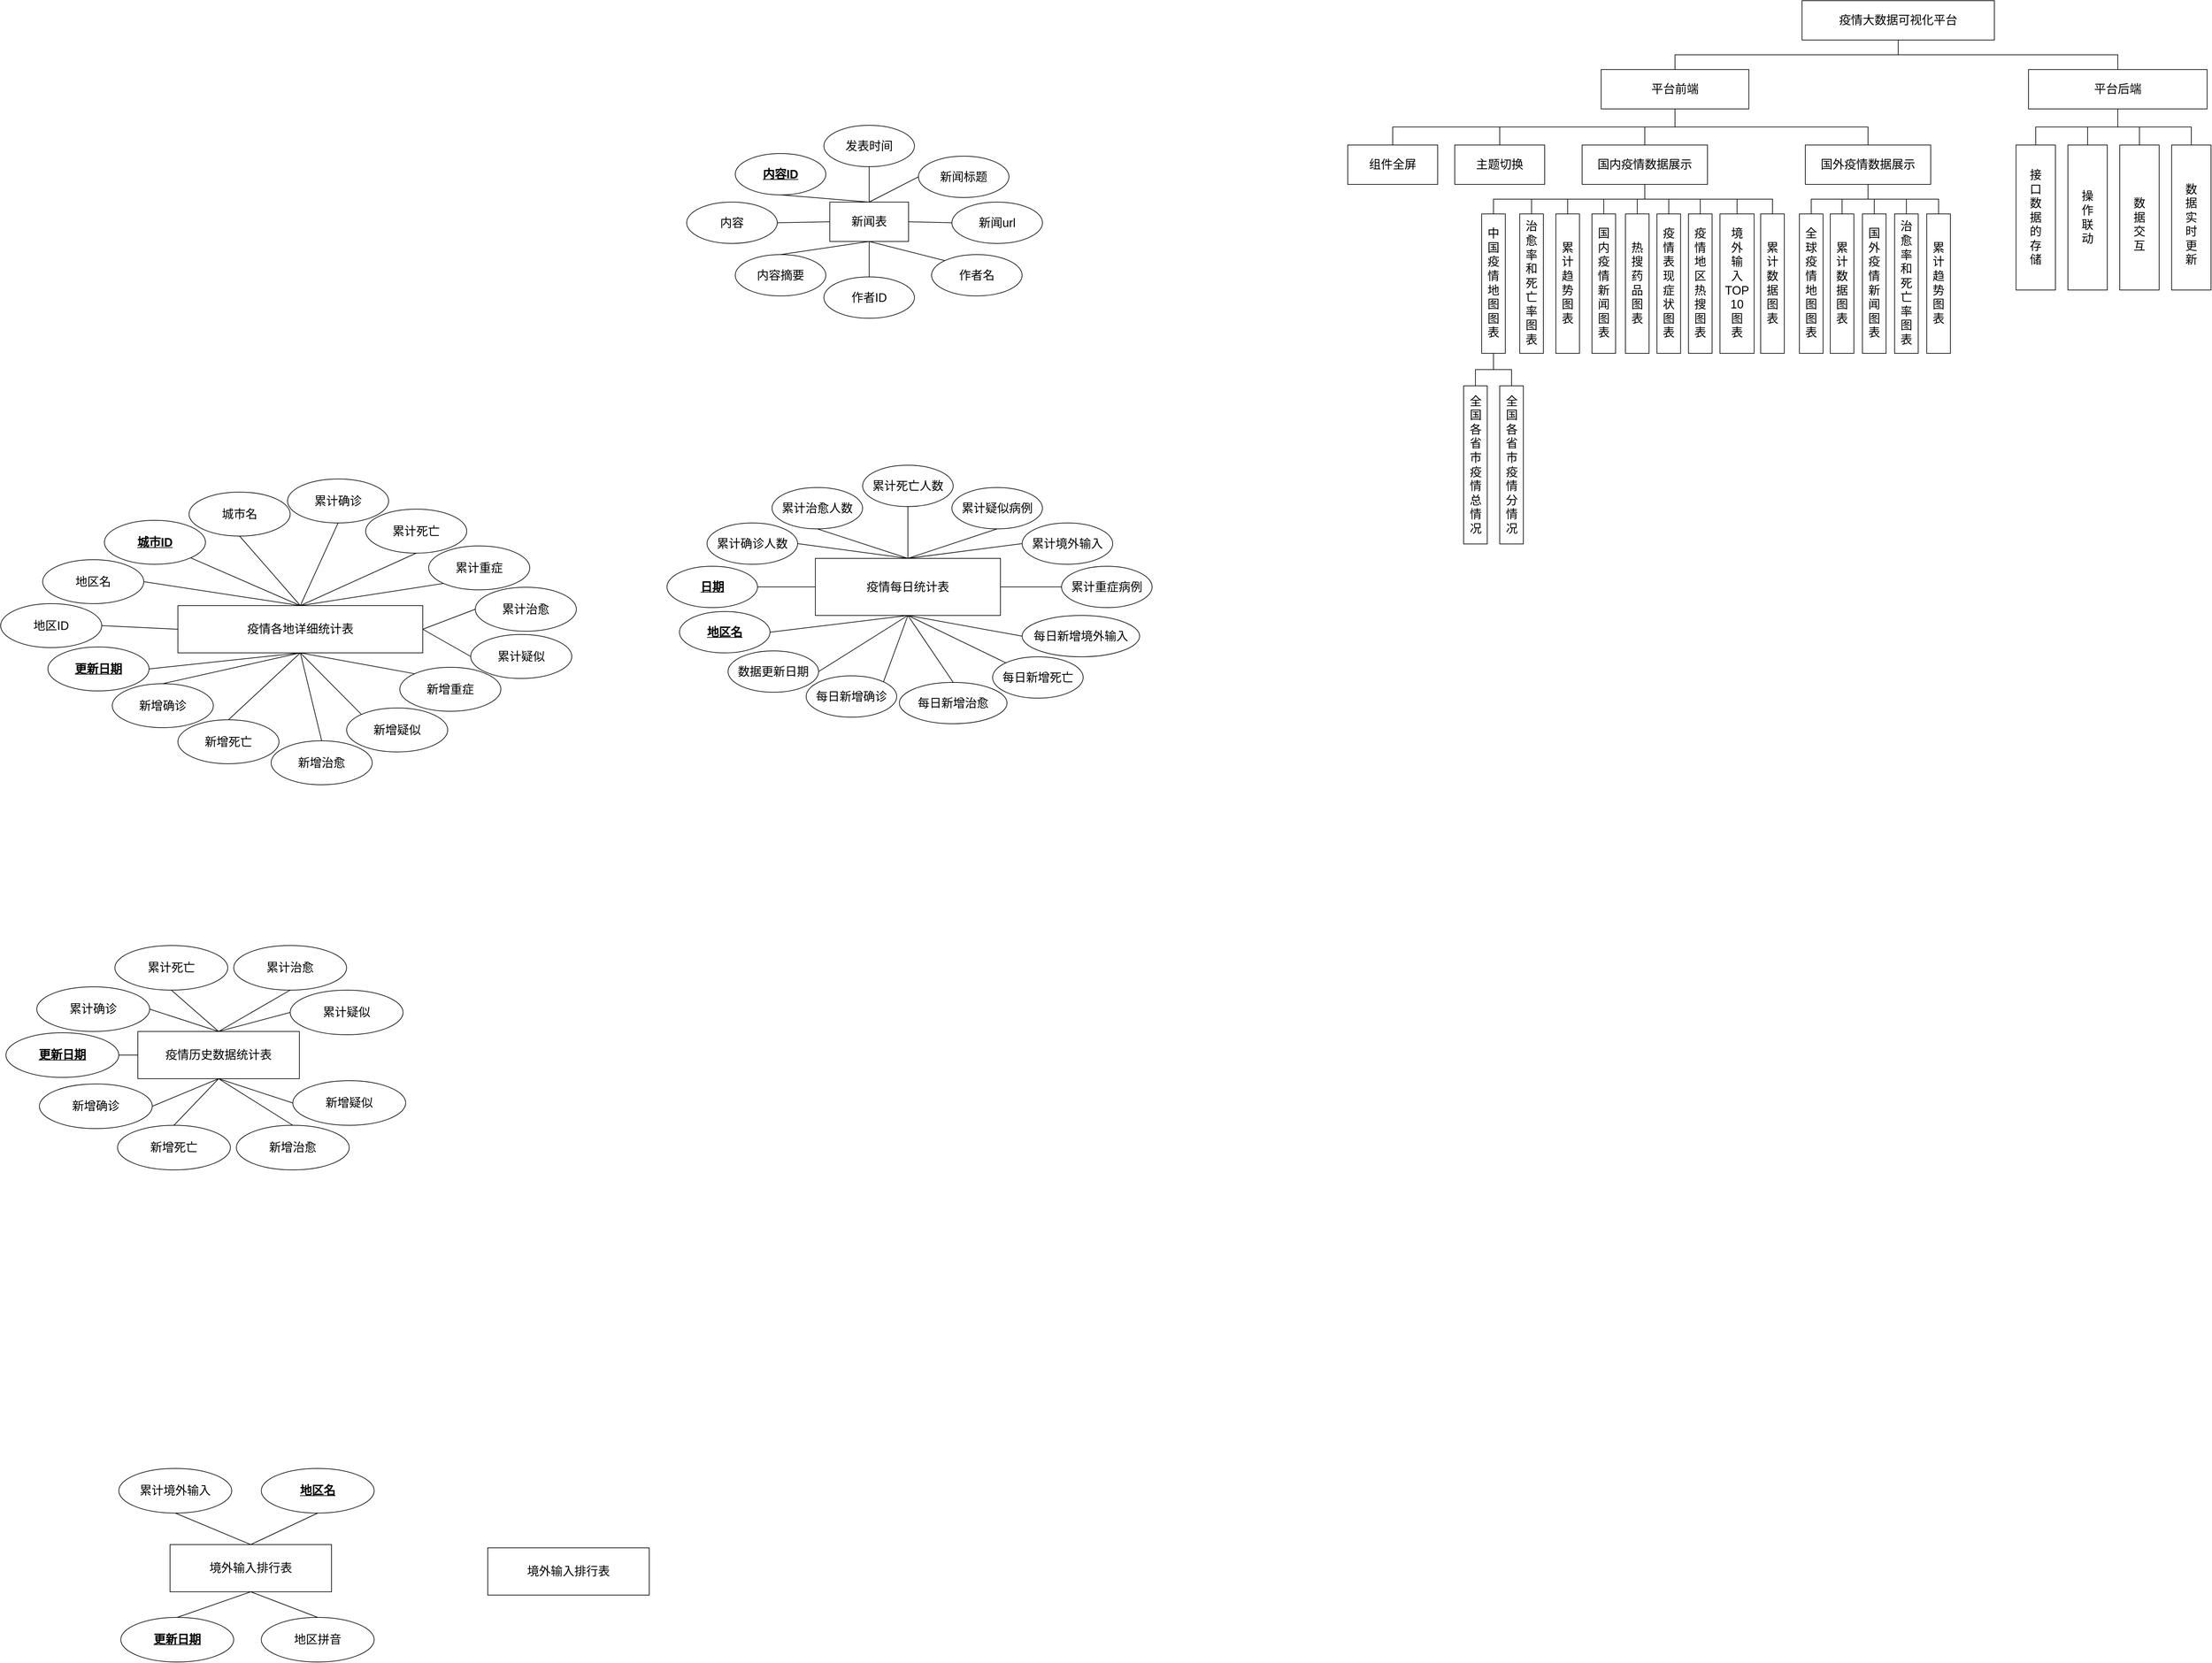 <mxfile version="20.8.1" type="github">
  <diagram name="第 1 页" id="UEdug9_IwMbXUu6I8PIS">
    <mxGraphModel dx="3842" dy="546" grid="0" gridSize="10" guides="1" tooltips="1" connect="1" arrows="1" fold="1" page="0" pageScale="1" pageWidth="827" pageHeight="1169" math="0" shadow="0">
      <root>
        <mxCell id="0" />
        <mxCell id="1" parent="0" />
        <mxCell id="BOajG0e2wCL7hpuUYJ67-6" style="edgeStyle=orthogonalEdgeStyle;rounded=0;orthogonalLoop=1;jettySize=auto;html=1;exitX=0.5;exitY=1;exitDx=0;exitDy=0;entryX=0.5;entryY=0;entryDx=0;entryDy=0;endArrow=none;endFill=0;" parent="1" source="BOajG0e2wCL7hpuUYJ67-2" target="BOajG0e2wCL7hpuUYJ67-3" edge="1">
          <mxGeometry relative="1" as="geometry" />
        </mxCell>
        <mxCell id="BOajG0e2wCL7hpuUYJ67-7" style="edgeStyle=orthogonalEdgeStyle;rounded=0;orthogonalLoop=1;jettySize=auto;html=1;exitX=0.5;exitY=1;exitDx=0;exitDy=0;entryX=0.5;entryY=0;entryDx=0;entryDy=0;endArrow=none;endFill=0;" parent="1" source="BOajG0e2wCL7hpuUYJ67-2" target="BOajG0e2wCL7hpuUYJ67-4" edge="1">
          <mxGeometry relative="1" as="geometry" />
        </mxCell>
        <mxCell id="BOajG0e2wCL7hpuUYJ67-2" value="&lt;font style=&quot;font-size: 18px;&quot;&gt;疫情大数据可视化平台&lt;/font&gt;" style="rounded=0;whiteSpace=wrap;html=1;" parent="1" vertex="1">
          <mxGeometry x="188" y="89" width="293" height="60" as="geometry" />
        </mxCell>
        <mxCell id="BOajG0e2wCL7hpuUYJ67-12" style="edgeStyle=orthogonalEdgeStyle;rounded=0;orthogonalLoop=1;jettySize=auto;html=1;exitX=0.5;exitY=1;exitDx=0;exitDy=0;endArrow=none;endFill=0;" parent="1" source="BOajG0e2wCL7hpuUYJ67-3" target="BOajG0e2wCL7hpuUYJ67-10" edge="1">
          <mxGeometry relative="1" as="geometry" />
        </mxCell>
        <mxCell id="BOajG0e2wCL7hpuUYJ67-13" style="edgeStyle=orthogonalEdgeStyle;rounded=0;orthogonalLoop=1;jettySize=auto;html=1;exitX=0.5;exitY=1;exitDx=0;exitDy=0;endArrow=none;endFill=0;" parent="1" source="BOajG0e2wCL7hpuUYJ67-3" target="BOajG0e2wCL7hpuUYJ67-11" edge="1">
          <mxGeometry relative="1" as="geometry" />
        </mxCell>
        <mxCell id="BOajG0e2wCL7hpuUYJ67-53" style="edgeStyle=orthogonalEdgeStyle;rounded=0;orthogonalLoop=1;jettySize=auto;html=1;exitX=0.5;exitY=1;exitDx=0;exitDy=0;endArrow=none;endFill=0;" parent="1" source="BOajG0e2wCL7hpuUYJ67-3" target="BOajG0e2wCL7hpuUYJ67-52" edge="1">
          <mxGeometry relative="1" as="geometry" />
        </mxCell>
        <mxCell id="BOajG0e2wCL7hpuUYJ67-55" style="edgeStyle=orthogonalEdgeStyle;rounded=0;orthogonalLoop=1;jettySize=auto;html=1;exitX=0.5;exitY=1;exitDx=0;exitDy=0;endArrow=none;endFill=0;" parent="1" source="BOajG0e2wCL7hpuUYJ67-3" target="BOajG0e2wCL7hpuUYJ67-54" edge="1">
          <mxGeometry relative="1" as="geometry" />
        </mxCell>
        <mxCell id="BOajG0e2wCL7hpuUYJ67-3" value="&lt;font style=&quot;font-size: 18px;&quot;&gt;平台前端&lt;/font&gt;" style="rounded=0;whiteSpace=wrap;html=1;" parent="1" vertex="1">
          <mxGeometry x="-118" y="194" width="225" height="60" as="geometry" />
        </mxCell>
        <mxCell id="BOajG0e2wCL7hpuUYJ67-58" style="edgeStyle=orthogonalEdgeStyle;rounded=0;orthogonalLoop=1;jettySize=auto;html=1;exitX=0.5;exitY=1;exitDx=0;exitDy=0;entryX=0;entryY=0.5;entryDx=0;entryDy=0;endArrow=none;endFill=0;" parent="1" source="BOajG0e2wCL7hpuUYJ67-4" target="BOajG0e2wCL7hpuUYJ67-48" edge="1">
          <mxGeometry relative="1" as="geometry" />
        </mxCell>
        <mxCell id="BOajG0e2wCL7hpuUYJ67-59" style="edgeStyle=orthogonalEdgeStyle;rounded=0;orthogonalLoop=1;jettySize=auto;html=1;exitX=0.5;exitY=1;exitDx=0;exitDy=0;entryX=0;entryY=0.5;entryDx=0;entryDy=0;endArrow=none;endFill=0;" parent="1" source="BOajG0e2wCL7hpuUYJ67-4" target="BOajG0e2wCL7hpuUYJ67-49" edge="1">
          <mxGeometry relative="1" as="geometry" />
        </mxCell>
        <mxCell id="BOajG0e2wCL7hpuUYJ67-60" style="edgeStyle=orthogonalEdgeStyle;rounded=0;orthogonalLoop=1;jettySize=auto;html=1;exitX=0.5;exitY=1;exitDx=0;exitDy=0;entryX=0;entryY=0.5;entryDx=0;entryDy=0;endArrow=none;endFill=0;" parent="1" source="BOajG0e2wCL7hpuUYJ67-4" target="BOajG0e2wCL7hpuUYJ67-50" edge="1">
          <mxGeometry relative="1" as="geometry" />
        </mxCell>
        <mxCell id="BOajG0e2wCL7hpuUYJ67-61" style="edgeStyle=orthogonalEdgeStyle;rounded=0;orthogonalLoop=1;jettySize=auto;html=1;exitX=0.5;exitY=1;exitDx=0;exitDy=0;entryX=0;entryY=0.5;entryDx=0;entryDy=0;endArrow=none;endFill=0;" parent="1" source="BOajG0e2wCL7hpuUYJ67-4" target="BOajG0e2wCL7hpuUYJ67-57" edge="1">
          <mxGeometry relative="1" as="geometry" />
        </mxCell>
        <mxCell id="BOajG0e2wCL7hpuUYJ67-4" value="&lt;font style=&quot;font-size: 18px;&quot;&gt;平台后端&lt;/font&gt;" style="rounded=0;whiteSpace=wrap;html=1;" parent="1" vertex="1">
          <mxGeometry x="533" y="194" width="272" height="60" as="geometry" />
        </mxCell>
        <mxCell id="BOajG0e2wCL7hpuUYJ67-25" style="edgeStyle=orthogonalEdgeStyle;rounded=0;orthogonalLoop=1;jettySize=auto;html=1;exitX=0.5;exitY=1;exitDx=0;exitDy=0;entryX=0;entryY=0.5;entryDx=0;entryDy=0;endArrow=none;endFill=0;" parent="1" source="BOajG0e2wCL7hpuUYJ67-10" target="BOajG0e2wCL7hpuUYJ67-22" edge="1">
          <mxGeometry relative="1" as="geometry" />
        </mxCell>
        <mxCell id="BOajG0e2wCL7hpuUYJ67-26" style="edgeStyle=orthogonalEdgeStyle;rounded=0;orthogonalLoop=1;jettySize=auto;html=1;exitX=0.5;exitY=1;exitDx=0;exitDy=0;entryX=0;entryY=0.5;entryDx=0;entryDy=0;endArrow=none;endFill=0;" parent="1" source="BOajG0e2wCL7hpuUYJ67-10" target="BOajG0e2wCL7hpuUYJ67-15" edge="1">
          <mxGeometry relative="1" as="geometry" />
        </mxCell>
        <mxCell id="BOajG0e2wCL7hpuUYJ67-27" style="edgeStyle=orthogonalEdgeStyle;rounded=0;orthogonalLoop=1;jettySize=auto;html=1;exitX=0.5;exitY=1;exitDx=0;exitDy=0;entryX=0;entryY=0.5;entryDx=0;entryDy=0;endArrow=none;endFill=0;" parent="1" source="BOajG0e2wCL7hpuUYJ67-10" target="BOajG0e2wCL7hpuUYJ67-16" edge="1">
          <mxGeometry relative="1" as="geometry" />
        </mxCell>
        <mxCell id="BOajG0e2wCL7hpuUYJ67-28" style="edgeStyle=orthogonalEdgeStyle;rounded=0;orthogonalLoop=1;jettySize=auto;html=1;exitX=0.5;exitY=1;exitDx=0;exitDy=0;entryX=0;entryY=0.5;entryDx=0;entryDy=0;endArrow=none;endFill=0;" parent="1" source="BOajG0e2wCL7hpuUYJ67-10" target="BOajG0e2wCL7hpuUYJ67-17" edge="1">
          <mxGeometry relative="1" as="geometry" />
        </mxCell>
        <mxCell id="BOajG0e2wCL7hpuUYJ67-29" style="edgeStyle=orthogonalEdgeStyle;rounded=0;orthogonalLoop=1;jettySize=auto;html=1;exitX=0.5;exitY=1;exitDx=0;exitDy=0;entryX=0;entryY=0.5;entryDx=0;entryDy=0;endArrow=none;endFill=0;" parent="1" source="BOajG0e2wCL7hpuUYJ67-10" target="BOajG0e2wCL7hpuUYJ67-18" edge="1">
          <mxGeometry relative="1" as="geometry" />
        </mxCell>
        <mxCell id="BOajG0e2wCL7hpuUYJ67-30" style="edgeStyle=orthogonalEdgeStyle;rounded=0;orthogonalLoop=1;jettySize=auto;html=1;exitX=0.5;exitY=1;exitDx=0;exitDy=0;entryX=0;entryY=0.5;entryDx=0;entryDy=0;endArrow=none;endFill=0;" parent="1" source="BOajG0e2wCL7hpuUYJ67-10" target="BOajG0e2wCL7hpuUYJ67-19" edge="1">
          <mxGeometry relative="1" as="geometry" />
        </mxCell>
        <mxCell id="BOajG0e2wCL7hpuUYJ67-31" style="edgeStyle=orthogonalEdgeStyle;rounded=0;orthogonalLoop=1;jettySize=auto;html=1;exitX=0.5;exitY=1;exitDx=0;exitDy=0;entryX=0;entryY=0.5;entryDx=0;entryDy=0;endArrow=none;endFill=0;" parent="1" source="BOajG0e2wCL7hpuUYJ67-10" target="BOajG0e2wCL7hpuUYJ67-20" edge="1">
          <mxGeometry relative="1" as="geometry" />
        </mxCell>
        <mxCell id="BOajG0e2wCL7hpuUYJ67-32" style="edgeStyle=orthogonalEdgeStyle;rounded=0;orthogonalLoop=1;jettySize=auto;html=1;exitX=0.5;exitY=1;exitDx=0;exitDy=0;entryX=0;entryY=0.5;entryDx=0;entryDy=0;endArrow=none;endFill=0;" parent="1" source="BOajG0e2wCL7hpuUYJ67-10" target="BOajG0e2wCL7hpuUYJ67-21" edge="1">
          <mxGeometry relative="1" as="geometry" />
        </mxCell>
        <mxCell id="BOajG0e2wCL7hpuUYJ67-39" style="edgeStyle=orthogonalEdgeStyle;rounded=0;orthogonalLoop=1;jettySize=auto;html=1;exitX=0.5;exitY=1;exitDx=0;exitDy=0;entryX=0;entryY=0.5;entryDx=0;entryDy=0;endArrow=none;endFill=0;" parent="1" source="BOajG0e2wCL7hpuUYJ67-10" target="BOajG0e2wCL7hpuUYJ67-37" edge="1">
          <mxGeometry relative="1" as="geometry" />
        </mxCell>
        <mxCell id="BOajG0e2wCL7hpuUYJ67-10" value="&lt;font style=&quot;font-size: 18px;&quot;&gt;国内疫情数据展示&lt;/font&gt;" style="rounded=0;whiteSpace=wrap;html=1;" parent="1" vertex="1">
          <mxGeometry x="-147" y="309" width="191" height="60" as="geometry" />
        </mxCell>
        <mxCell id="BOajG0e2wCL7hpuUYJ67-40" style="edgeStyle=orthogonalEdgeStyle;rounded=0;orthogonalLoop=1;jettySize=auto;html=1;exitX=0.5;exitY=1;exitDx=0;exitDy=0;entryX=0;entryY=0.5;entryDx=0;entryDy=0;endArrow=none;endFill=0;" parent="1" source="BOajG0e2wCL7hpuUYJ67-11" target="BOajG0e2wCL7hpuUYJ67-36" edge="1">
          <mxGeometry relative="1" as="geometry" />
        </mxCell>
        <mxCell id="BOajG0e2wCL7hpuUYJ67-41" style="edgeStyle=orthogonalEdgeStyle;rounded=0;orthogonalLoop=1;jettySize=auto;html=1;exitX=0.5;exitY=1;exitDx=0;exitDy=0;entryX=0;entryY=0.5;entryDx=0;entryDy=0;endArrow=none;endFill=0;" parent="1" source="BOajG0e2wCL7hpuUYJ67-11" target="BOajG0e2wCL7hpuUYJ67-38" edge="1">
          <mxGeometry relative="1" as="geometry" />
        </mxCell>
        <mxCell id="BOajG0e2wCL7hpuUYJ67-43" style="edgeStyle=orthogonalEdgeStyle;rounded=0;orthogonalLoop=1;jettySize=auto;html=1;exitX=0.5;exitY=1;exitDx=0;exitDy=0;entryX=0;entryY=0.5;entryDx=0;entryDy=0;endArrow=none;endFill=0;" parent="1" source="BOajG0e2wCL7hpuUYJ67-11" target="BOajG0e2wCL7hpuUYJ67-42" edge="1">
          <mxGeometry relative="1" as="geometry" />
        </mxCell>
        <mxCell id="BOajG0e2wCL7hpuUYJ67-46" style="edgeStyle=orthogonalEdgeStyle;rounded=0;orthogonalLoop=1;jettySize=auto;html=1;exitX=0.5;exitY=1;exitDx=0;exitDy=0;entryX=0;entryY=0.5;entryDx=0;entryDy=0;endArrow=none;endFill=0;" parent="1" source="BOajG0e2wCL7hpuUYJ67-11" target="BOajG0e2wCL7hpuUYJ67-44" edge="1">
          <mxGeometry relative="1" as="geometry" />
        </mxCell>
        <mxCell id="BOajG0e2wCL7hpuUYJ67-47" style="edgeStyle=orthogonalEdgeStyle;rounded=0;orthogonalLoop=1;jettySize=auto;html=1;exitX=0.5;exitY=1;exitDx=0;exitDy=0;entryX=0;entryY=0.5;entryDx=0;entryDy=0;endArrow=none;endFill=0;" parent="1" source="BOajG0e2wCL7hpuUYJ67-11" target="BOajG0e2wCL7hpuUYJ67-45" edge="1">
          <mxGeometry relative="1" as="geometry" />
        </mxCell>
        <mxCell id="BOajG0e2wCL7hpuUYJ67-11" value="&lt;font style=&quot;font-size: 18px;&quot;&gt;国外疫情数据展示&lt;/font&gt;" style="rounded=0;whiteSpace=wrap;html=1;" parent="1" vertex="1">
          <mxGeometry x="193" y="309" width="191" height="60" as="geometry" />
        </mxCell>
        <mxCell id="BOajG0e2wCL7hpuUYJ67-15" value="&lt;font style=&quot;font-size: 18px;&quot;&gt;治愈率和死亡率图表&lt;/font&gt;" style="rounded=0;whiteSpace=wrap;html=1;flipV=1;flipH=1;direction=south;labelBorderColor=none;labelPosition=center;verticalLabelPosition=middle;align=center;verticalAlign=middle;" parent="1" vertex="1">
          <mxGeometry x="-242" y="414" width="36" height="212.5" as="geometry" />
        </mxCell>
        <mxCell id="BOajG0e2wCL7hpuUYJ67-16" value="&lt;font style=&quot;font-size: 18px;&quot;&gt;累计趋势图表&lt;/font&gt;" style="rounded=0;whiteSpace=wrap;html=1;flipV=1;flipH=1;direction=south;labelBorderColor=none;labelPosition=center;verticalLabelPosition=middle;align=center;verticalAlign=middle;" parent="1" vertex="1">
          <mxGeometry x="-187" y="414" width="36" height="212.5" as="geometry" />
        </mxCell>
        <mxCell id="BOajG0e2wCL7hpuUYJ67-17" value="&lt;span style=&quot;font-size: 18px;&quot;&gt;国内疫情新闻图表&lt;/span&gt;" style="rounded=0;whiteSpace=wrap;html=1;flipV=1;flipH=1;direction=south;labelBorderColor=none;labelPosition=center;verticalLabelPosition=middle;align=center;verticalAlign=middle;" parent="1" vertex="1">
          <mxGeometry x="-132" y="414" width="36" height="212.5" as="geometry" />
        </mxCell>
        <mxCell id="BOajG0e2wCL7hpuUYJ67-18" value="&lt;span style=&quot;font-size: 18px;&quot;&gt;热搜药品图表&lt;/span&gt;" style="rounded=0;whiteSpace=wrap;html=1;flipV=1;flipH=1;direction=south;labelBorderColor=none;labelPosition=center;verticalLabelPosition=middle;align=center;verticalAlign=middle;" parent="1" vertex="1">
          <mxGeometry x="-81" y="414" width="36" height="212.5" as="geometry" />
        </mxCell>
        <mxCell id="BOajG0e2wCL7hpuUYJ67-19" value="&lt;span style=&quot;font-size: 18px;&quot;&gt;疫情表现症状图表&lt;/span&gt;" style="rounded=0;whiteSpace=wrap;html=1;flipV=1;flipH=1;direction=south;labelBorderColor=none;labelPosition=center;verticalLabelPosition=middle;align=center;verticalAlign=middle;" parent="1" vertex="1">
          <mxGeometry x="-33" y="414" width="36" height="212.5" as="geometry" />
        </mxCell>
        <mxCell id="BOajG0e2wCL7hpuUYJ67-20" value="&lt;span style=&quot;font-size: 18px;&quot;&gt;疫情地区热搜图表&lt;/span&gt;" style="rounded=0;whiteSpace=wrap;html=1;flipV=1;flipH=1;direction=south;labelBorderColor=none;labelPosition=center;verticalLabelPosition=middle;align=center;verticalAlign=middle;" parent="1" vertex="1">
          <mxGeometry x="15" y="414" width="36" height="212.5" as="geometry" />
        </mxCell>
        <mxCell id="BOajG0e2wCL7hpuUYJ67-21" value="&lt;span style=&quot;font-size: 18px;&quot;&gt;境&lt;br&gt;外&lt;br&gt;输&lt;br&gt;入&lt;br&gt;TOP&lt;br&gt;10&lt;br&gt;图&lt;br&gt;表&lt;/span&gt;" style="rounded=0;whiteSpace=wrap;html=1;flipV=1;flipH=1;direction=south;labelBorderColor=none;labelPosition=center;verticalLabelPosition=middle;align=center;verticalAlign=middle;" parent="1" vertex="1">
          <mxGeometry x="63" y="414" width="52" height="212.5" as="geometry" />
        </mxCell>
        <mxCell id="BOajG0e2wCL7hpuUYJ67-34" style="edgeStyle=orthogonalEdgeStyle;rounded=0;orthogonalLoop=1;jettySize=auto;html=1;exitX=1;exitY=0.5;exitDx=0;exitDy=0;entryX=0;entryY=0.5;entryDx=0;entryDy=0;endArrow=none;endFill=0;" parent="1" source="BOajG0e2wCL7hpuUYJ67-22" target="BOajG0e2wCL7hpuUYJ67-23" edge="1">
          <mxGeometry relative="1" as="geometry" />
        </mxCell>
        <mxCell id="BOajG0e2wCL7hpuUYJ67-35" style="edgeStyle=orthogonalEdgeStyle;rounded=0;orthogonalLoop=1;jettySize=auto;html=1;exitX=1;exitY=0.5;exitDx=0;exitDy=0;entryX=0;entryY=0.5;entryDx=0;entryDy=0;endArrow=none;endFill=0;" parent="1" source="BOajG0e2wCL7hpuUYJ67-22" target="BOajG0e2wCL7hpuUYJ67-24" edge="1">
          <mxGeometry relative="1" as="geometry" />
        </mxCell>
        <mxCell id="BOajG0e2wCL7hpuUYJ67-22" value="&lt;span style=&quot;font-size: 18px;&quot;&gt;中国疫情地图图表&lt;/span&gt;" style="rounded=0;whiteSpace=wrap;html=1;flipV=1;flipH=1;direction=south;labelBorderColor=none;labelPosition=center;verticalLabelPosition=middle;align=center;verticalAlign=middle;" parent="1" vertex="1">
          <mxGeometry x="-300" y="414" width="36" height="212.5" as="geometry" />
        </mxCell>
        <mxCell id="BOajG0e2wCL7hpuUYJ67-23" value="&lt;span style=&quot;font-size: 18px;&quot;&gt;全国各省市疫情总情况&lt;/span&gt;" style="rounded=0;whiteSpace=wrap;html=1;flipV=1;flipH=1;direction=south;labelBorderColor=none;labelPosition=center;verticalLabelPosition=middle;align=center;verticalAlign=middle;" parent="1" vertex="1">
          <mxGeometry x="-327.5" y="676" width="36" height="241" as="geometry" />
        </mxCell>
        <mxCell id="BOajG0e2wCL7hpuUYJ67-24" value="&lt;span style=&quot;font-size: 18px;&quot;&gt;全国各省市疫情分情况&lt;/span&gt;" style="rounded=0;whiteSpace=wrap;html=1;flipV=1;flipH=1;direction=south;labelBorderColor=none;labelPosition=center;verticalLabelPosition=middle;align=center;verticalAlign=middle;" parent="1" vertex="1">
          <mxGeometry x="-272.5" y="676" width="36" height="241" as="geometry" />
        </mxCell>
        <mxCell id="BOajG0e2wCL7hpuUYJ67-36" value="&lt;span style=&quot;font-size: 18px;&quot;&gt;全球疫情地图图表&lt;/span&gt;" style="rounded=0;whiteSpace=wrap;html=1;flipV=1;flipH=1;direction=south;labelBorderColor=none;labelPosition=center;verticalLabelPosition=middle;align=center;verticalAlign=middle;" parent="1" vertex="1">
          <mxGeometry x="184" y="414" width="36" height="212.5" as="geometry" />
        </mxCell>
        <mxCell id="BOajG0e2wCL7hpuUYJ67-37" value="&lt;font style=&quot;font-size: 18px;&quot;&gt;累计数据图表&lt;/font&gt;" style="rounded=0;whiteSpace=wrap;html=1;flipV=1;flipH=1;direction=south;labelBorderColor=none;labelPosition=center;verticalLabelPosition=middle;align=center;verticalAlign=middle;" parent="1" vertex="1">
          <mxGeometry x="125" y="414" width="36" height="212.5" as="geometry" />
        </mxCell>
        <mxCell id="BOajG0e2wCL7hpuUYJ67-38" value="&lt;font style=&quot;font-size: 18px;&quot;&gt;累计数据图表&lt;/font&gt;" style="rounded=0;whiteSpace=wrap;html=1;flipV=1;flipH=1;direction=south;labelBorderColor=none;labelPosition=center;verticalLabelPosition=middle;align=center;verticalAlign=middle;" parent="1" vertex="1">
          <mxGeometry x="231" y="414" width="36" height="212.5" as="geometry" />
        </mxCell>
        <mxCell id="BOajG0e2wCL7hpuUYJ67-42" value="&lt;span style=&quot;font-size: 18px;&quot;&gt;国外疫情新闻图表&lt;/span&gt;" style="rounded=0;whiteSpace=wrap;html=1;flipV=1;flipH=1;direction=south;labelBorderColor=none;labelPosition=center;verticalLabelPosition=middle;align=center;verticalAlign=middle;" parent="1" vertex="1">
          <mxGeometry x="280" y="414" width="36" height="212.5" as="geometry" />
        </mxCell>
        <mxCell id="BOajG0e2wCL7hpuUYJ67-44" value="&lt;font style=&quot;font-size: 18px;&quot;&gt;治愈率和死亡率图表&lt;/font&gt;" style="rounded=0;whiteSpace=wrap;html=1;flipV=1;flipH=1;direction=south;labelBorderColor=none;labelPosition=center;verticalLabelPosition=middle;align=center;verticalAlign=middle;" parent="1" vertex="1">
          <mxGeometry x="329" y="414" width="36" height="212.5" as="geometry" />
        </mxCell>
        <mxCell id="BOajG0e2wCL7hpuUYJ67-45" value="&lt;font style=&quot;font-size: 18px;&quot;&gt;累计趋势图表&lt;/font&gt;" style="rounded=0;whiteSpace=wrap;html=1;flipV=1;flipH=1;direction=south;labelBorderColor=none;labelPosition=center;verticalLabelPosition=middle;align=center;verticalAlign=middle;" parent="1" vertex="1">
          <mxGeometry x="378" y="414" width="36" height="212.5" as="geometry" />
        </mxCell>
        <mxCell id="BOajG0e2wCL7hpuUYJ67-48" value="&lt;font style=&quot;font-size: 18px;&quot;&gt;接&lt;br&gt;口&lt;br&gt;数&lt;br&gt;据&lt;br&gt;的&lt;br&gt;存&lt;br&gt;储&lt;/font&gt;" style="rounded=0;whiteSpace=wrap;html=1;direction=south;" parent="1" vertex="1">
          <mxGeometry x="514" y="309" width="60" height="221" as="geometry" />
        </mxCell>
        <mxCell id="BOajG0e2wCL7hpuUYJ67-49" value="&lt;span style=&quot;font-size: 18px;&quot;&gt;操&lt;br&gt;作&lt;br&gt;联&lt;br&gt;动&lt;/span&gt;" style="rounded=0;whiteSpace=wrap;html=1;direction=south;" parent="1" vertex="1">
          <mxGeometry x="593" y="309" width="60" height="221" as="geometry" />
        </mxCell>
        <mxCell id="BOajG0e2wCL7hpuUYJ67-50" value="&lt;span style=&quot;font-size: 18px;&quot;&gt;&lt;br&gt;数&lt;br&gt;据&lt;br&gt;交&lt;br&gt;互&lt;/span&gt;" style="rounded=0;whiteSpace=wrap;html=1;direction=south;" parent="1" vertex="1">
          <mxGeometry x="672" y="309" width="60" height="221" as="geometry" />
        </mxCell>
        <mxCell id="BOajG0e2wCL7hpuUYJ67-52" value="&lt;font style=&quot;font-size: 18px;&quot;&gt;主题切换&lt;/font&gt;" style="rounded=0;whiteSpace=wrap;html=1;" parent="1" vertex="1">
          <mxGeometry x="-341" y="309" width="137" height="60" as="geometry" />
        </mxCell>
        <mxCell id="BOajG0e2wCL7hpuUYJ67-54" value="&lt;font style=&quot;font-size: 18px;&quot;&gt;组件全屏&lt;/font&gt;" style="rounded=0;whiteSpace=wrap;html=1;" parent="1" vertex="1">
          <mxGeometry x="-504" y="309" width="137" height="60" as="geometry" />
        </mxCell>
        <mxCell id="BOajG0e2wCL7hpuUYJ67-57" value="&lt;span style=&quot;font-size: 18px;&quot;&gt;&lt;br&gt;数&lt;br&gt;据&lt;br&gt;实&lt;br&gt;时&lt;br&gt;更&lt;br&gt;新&lt;br&gt;&lt;/span&gt;" style="rounded=0;whiteSpace=wrap;html=1;direction=south;" parent="1" vertex="1">
          <mxGeometry x="751" y="309" width="60" height="221" as="geometry" />
        </mxCell>
        <mxCell id="s5Gfsr77yvl_gxEFu3jo-14" style="edgeStyle=none;rounded=0;orthogonalLoop=1;jettySize=auto;html=1;exitX=1;exitY=0.5;exitDx=0;exitDy=0;entryX=0;entryY=0.5;entryDx=0;entryDy=0;fontSize=18;endArrow=none;endFill=0;" edge="1" parent="1" source="s5Gfsr77yvl_gxEFu3jo-1" target="s5Gfsr77yvl_gxEFu3jo-9">
          <mxGeometry relative="1" as="geometry" />
        </mxCell>
        <mxCell id="s5Gfsr77yvl_gxEFu3jo-15" style="edgeStyle=none;rounded=0;orthogonalLoop=1;jettySize=auto;html=1;exitX=0.5;exitY=1;exitDx=0;exitDy=0;entryX=0;entryY=0;entryDx=0;entryDy=0;fontSize=18;endArrow=none;endFill=0;" edge="1" parent="1" source="s5Gfsr77yvl_gxEFu3jo-1" target="s5Gfsr77yvl_gxEFu3jo-5">
          <mxGeometry relative="1" as="geometry" />
        </mxCell>
        <mxCell id="s5Gfsr77yvl_gxEFu3jo-16" style="edgeStyle=none;rounded=0;orthogonalLoop=1;jettySize=auto;html=1;exitX=0.5;exitY=1;exitDx=0;exitDy=0;entryX=0.5;entryY=0;entryDx=0;entryDy=0;fontSize=18;endArrow=none;endFill=0;" edge="1" parent="1" source="s5Gfsr77yvl_gxEFu3jo-1" target="s5Gfsr77yvl_gxEFu3jo-4">
          <mxGeometry relative="1" as="geometry" />
        </mxCell>
        <mxCell id="s5Gfsr77yvl_gxEFu3jo-1" value="&lt;font style=&quot;font-size: 18px;&quot;&gt;新闻表&lt;/font&gt;" style="rounded=0;whiteSpace=wrap;html=1;" vertex="1" parent="1">
          <mxGeometry x="-1293" y="396" width="120" height="60" as="geometry" />
        </mxCell>
        <mxCell id="s5Gfsr77yvl_gxEFu3jo-18" style="edgeStyle=none;rounded=0;orthogonalLoop=1;jettySize=auto;html=1;exitX=1;exitY=0.5;exitDx=0;exitDy=0;entryX=0;entryY=0.5;entryDx=0;entryDy=0;fontSize=18;endArrow=none;endFill=0;" edge="1" parent="1" source="s5Gfsr77yvl_gxEFu3jo-2" target="s5Gfsr77yvl_gxEFu3jo-1">
          <mxGeometry relative="1" as="geometry" />
        </mxCell>
        <mxCell id="s5Gfsr77yvl_gxEFu3jo-2" value="内容" style="ellipse;whiteSpace=wrap;html=1;fontSize=18;" vertex="1" parent="1">
          <mxGeometry x="-1511" y="396" width="138" height="63" as="geometry" />
        </mxCell>
        <mxCell id="s5Gfsr77yvl_gxEFu3jo-17" style="edgeStyle=none;rounded=0;orthogonalLoop=1;jettySize=auto;html=1;exitX=0.5;exitY=0;exitDx=0;exitDy=0;entryX=0.5;entryY=1;entryDx=0;entryDy=0;fontSize=18;endArrow=none;endFill=0;" edge="1" parent="1" source="s5Gfsr77yvl_gxEFu3jo-3" target="s5Gfsr77yvl_gxEFu3jo-1">
          <mxGeometry relative="1" as="geometry" />
        </mxCell>
        <mxCell id="s5Gfsr77yvl_gxEFu3jo-3" value="内容摘要" style="ellipse;whiteSpace=wrap;html=1;fontSize=18;" vertex="1" parent="1">
          <mxGeometry x="-1437" y="476" width="138" height="63" as="geometry" />
        </mxCell>
        <mxCell id="s5Gfsr77yvl_gxEFu3jo-4" value="作者ID" style="ellipse;whiteSpace=wrap;html=1;fontSize=18;" vertex="1" parent="1">
          <mxGeometry x="-1302" y="510" width="138" height="63" as="geometry" />
        </mxCell>
        <mxCell id="s5Gfsr77yvl_gxEFu3jo-5" value="作者名" style="ellipse;whiteSpace=wrap;html=1;fontSize=18;" vertex="1" parent="1">
          <mxGeometry x="-1138" y="476" width="138" height="63" as="geometry" />
        </mxCell>
        <mxCell id="s5Gfsr77yvl_gxEFu3jo-19" style="edgeStyle=none;rounded=0;orthogonalLoop=1;jettySize=auto;html=1;exitX=0.5;exitY=1;exitDx=0;exitDy=0;entryX=0.5;entryY=0;entryDx=0;entryDy=0;fontSize=18;endArrow=none;endFill=0;" edge="1" parent="1" source="s5Gfsr77yvl_gxEFu3jo-6" target="s5Gfsr77yvl_gxEFu3jo-1">
          <mxGeometry relative="1" as="geometry" />
        </mxCell>
        <mxCell id="s5Gfsr77yvl_gxEFu3jo-6" value="&lt;u&gt;&lt;b&gt;内容ID&lt;/b&gt;&lt;/u&gt;" style="ellipse;whiteSpace=wrap;html=1;fontSize=18;" vertex="1" parent="1">
          <mxGeometry x="-1437" y="322" width="138" height="63" as="geometry" />
        </mxCell>
        <mxCell id="s5Gfsr77yvl_gxEFu3jo-10" style="edgeStyle=orthogonalEdgeStyle;rounded=0;orthogonalLoop=1;jettySize=auto;html=1;exitX=0.5;exitY=1;exitDx=0;exitDy=0;entryX=0.5;entryY=0;entryDx=0;entryDy=0;fontSize=18;endArrow=none;endFill=0;" edge="1" parent="1" source="s5Gfsr77yvl_gxEFu3jo-7" target="s5Gfsr77yvl_gxEFu3jo-1">
          <mxGeometry relative="1" as="geometry" />
        </mxCell>
        <mxCell id="s5Gfsr77yvl_gxEFu3jo-7" value="发表时间" style="ellipse;whiteSpace=wrap;html=1;fontSize=18;" vertex="1" parent="1">
          <mxGeometry x="-1302" y="279" width="138" height="63" as="geometry" />
        </mxCell>
        <mxCell id="s5Gfsr77yvl_gxEFu3jo-8" value="新闻标题" style="ellipse;whiteSpace=wrap;html=1;fontSize=18;" vertex="1" parent="1">
          <mxGeometry x="-1158" y="326" width="138" height="63" as="geometry" />
        </mxCell>
        <mxCell id="s5Gfsr77yvl_gxEFu3jo-9" value="新闻url" style="ellipse;whiteSpace=wrap;html=1;fontSize=18;" vertex="1" parent="1">
          <mxGeometry x="-1107" y="396" width="138" height="63" as="geometry" />
        </mxCell>
        <mxCell id="s5Gfsr77yvl_gxEFu3jo-13" value="" style="endArrow=none;html=1;rounded=0;fontSize=18;entryX=0;entryY=0.5;entryDx=0;entryDy=0;exitX=0.5;exitY=0;exitDx=0;exitDy=0;" edge="1" parent="1" source="s5Gfsr77yvl_gxEFu3jo-1" target="s5Gfsr77yvl_gxEFu3jo-8">
          <mxGeometry width="50" height="50" relative="1" as="geometry">
            <mxPoint x="-1034" y="533" as="sourcePoint" />
            <mxPoint x="-984" y="483" as="targetPoint" />
          </mxGeometry>
        </mxCell>
        <mxCell id="s5Gfsr77yvl_gxEFu3jo-20" value="&lt;font style=&quot;font-size: 18px;&quot;&gt;疫情每日统计表&lt;/font&gt;" style="rounded=0;whiteSpace=wrap;html=1;" vertex="1" parent="1">
          <mxGeometry x="-1315" y="939" width="282" height="87" as="geometry" />
        </mxCell>
        <mxCell id="s5Gfsr77yvl_gxEFu3jo-41" style="edgeStyle=none;rounded=0;orthogonalLoop=1;jettySize=auto;html=1;exitX=1;exitY=0.5;exitDx=0;exitDy=0;entryX=0;entryY=0.5;entryDx=0;entryDy=0;fontSize=18;endArrow=none;endFill=0;" edge="1" parent="1" source="s5Gfsr77yvl_gxEFu3jo-21" target="s5Gfsr77yvl_gxEFu3jo-20">
          <mxGeometry relative="1" as="geometry" />
        </mxCell>
        <mxCell id="s5Gfsr77yvl_gxEFu3jo-21" value="&lt;b&gt;&lt;u&gt;日期&lt;/u&gt;&lt;/b&gt;" style="ellipse;whiteSpace=wrap;html=1;fontSize=18;" vertex="1" parent="1">
          <mxGeometry x="-1541" y="951" width="138" height="63" as="geometry" />
        </mxCell>
        <mxCell id="s5Gfsr77yvl_gxEFu3jo-40" style="edgeStyle=none;rounded=0;orthogonalLoop=1;jettySize=auto;html=1;exitX=1;exitY=0.5;exitDx=0;exitDy=0;entryX=0.5;entryY=0;entryDx=0;entryDy=0;fontSize=18;endArrow=none;endFill=0;" edge="1" parent="1" source="s5Gfsr77yvl_gxEFu3jo-23" target="s5Gfsr77yvl_gxEFu3jo-20">
          <mxGeometry relative="1" as="geometry" />
        </mxCell>
        <mxCell id="s5Gfsr77yvl_gxEFu3jo-23" value="累计确诊人数" style="ellipse;whiteSpace=wrap;html=1;fontSize=18;" vertex="1" parent="1">
          <mxGeometry x="-1480" y="885" width="138" height="63" as="geometry" />
        </mxCell>
        <mxCell id="s5Gfsr77yvl_gxEFu3jo-35" style="edgeStyle=none;rounded=0;orthogonalLoop=1;jettySize=auto;html=1;exitX=0.5;exitY=1;exitDx=0;exitDy=0;entryX=0.5;entryY=0;entryDx=0;entryDy=0;fontSize=18;endArrow=none;endFill=0;" edge="1" parent="1" source="s5Gfsr77yvl_gxEFu3jo-24" target="s5Gfsr77yvl_gxEFu3jo-20">
          <mxGeometry relative="1" as="geometry" />
        </mxCell>
        <mxCell id="s5Gfsr77yvl_gxEFu3jo-24" value="累计治愈人数" style="ellipse;whiteSpace=wrap;html=1;fontSize=18;" vertex="1" parent="1">
          <mxGeometry x="-1381" y="831" width="138" height="63" as="geometry" />
        </mxCell>
        <mxCell id="s5Gfsr77yvl_gxEFu3jo-34" style="edgeStyle=none;rounded=0;orthogonalLoop=1;jettySize=auto;html=1;exitX=0.5;exitY=1;exitDx=0;exitDy=0;entryX=0.5;entryY=0;entryDx=0;entryDy=0;fontSize=18;endArrow=none;endFill=0;" edge="1" parent="1" source="s5Gfsr77yvl_gxEFu3jo-25" target="s5Gfsr77yvl_gxEFu3jo-20">
          <mxGeometry relative="1" as="geometry" />
        </mxCell>
        <mxCell id="s5Gfsr77yvl_gxEFu3jo-25" value="累计死亡人数" style="ellipse;whiteSpace=wrap;html=1;fontSize=18;" vertex="1" parent="1">
          <mxGeometry x="-1243" y="797" width="138" height="63" as="geometry" />
        </mxCell>
        <mxCell id="s5Gfsr77yvl_gxEFu3jo-38" style="edgeStyle=none;rounded=0;orthogonalLoop=1;jettySize=auto;html=1;exitX=0.5;exitY=1;exitDx=0;exitDy=0;entryX=0.5;entryY=0;entryDx=0;entryDy=0;fontSize=18;endArrow=none;endFill=0;" edge="1" parent="1" source="s5Gfsr77yvl_gxEFu3jo-26" target="s5Gfsr77yvl_gxEFu3jo-20">
          <mxGeometry relative="1" as="geometry" />
        </mxCell>
        <mxCell id="s5Gfsr77yvl_gxEFu3jo-26" value="累计疑似病例" style="ellipse;whiteSpace=wrap;html=1;fontSize=18;" vertex="1" parent="1">
          <mxGeometry x="-1107" y="831" width="138" height="63" as="geometry" />
        </mxCell>
        <mxCell id="s5Gfsr77yvl_gxEFu3jo-42" style="edgeStyle=none;rounded=0;orthogonalLoop=1;jettySize=auto;html=1;exitX=0;exitY=0.5;exitDx=0;exitDy=0;entryX=1;entryY=0.5;entryDx=0;entryDy=0;fontSize=18;endArrow=none;endFill=0;" edge="1" parent="1" source="s5Gfsr77yvl_gxEFu3jo-27" target="s5Gfsr77yvl_gxEFu3jo-20">
          <mxGeometry relative="1" as="geometry" />
        </mxCell>
        <mxCell id="s5Gfsr77yvl_gxEFu3jo-27" value="累计重症病例" style="ellipse;whiteSpace=wrap;html=1;fontSize=18;" vertex="1" parent="1">
          <mxGeometry x="-940" y="951" width="138" height="63" as="geometry" />
        </mxCell>
        <mxCell id="s5Gfsr77yvl_gxEFu3jo-43" style="edgeStyle=none;rounded=0;orthogonalLoop=1;jettySize=auto;html=1;exitX=1;exitY=0.5;exitDx=0;exitDy=0;entryX=0.5;entryY=1;entryDx=0;entryDy=0;fontSize=18;endArrow=none;endFill=0;" edge="1" parent="1" source="s5Gfsr77yvl_gxEFu3jo-28" target="s5Gfsr77yvl_gxEFu3jo-20">
          <mxGeometry relative="1" as="geometry" />
        </mxCell>
        <mxCell id="s5Gfsr77yvl_gxEFu3jo-28" value="数据更新日期" style="ellipse;whiteSpace=wrap;html=1;fontSize=18;" vertex="1" parent="1">
          <mxGeometry x="-1448" y="1080" width="138" height="63" as="geometry" />
        </mxCell>
        <mxCell id="s5Gfsr77yvl_gxEFu3jo-44" style="edgeStyle=none;rounded=0;orthogonalLoop=1;jettySize=auto;html=1;exitX=1;exitY=0;exitDx=0;exitDy=0;entryX=0.5;entryY=1;entryDx=0;entryDy=0;fontSize=18;endArrow=none;endFill=0;" edge="1" parent="1" source="s5Gfsr77yvl_gxEFu3jo-29" target="s5Gfsr77yvl_gxEFu3jo-20">
          <mxGeometry relative="1" as="geometry" />
        </mxCell>
        <mxCell id="s5Gfsr77yvl_gxEFu3jo-29" value="每日新增确诊" style="ellipse;whiteSpace=wrap;html=1;fontSize=18;" vertex="1" parent="1">
          <mxGeometry x="-1329" y="1118" width="138" height="63" as="geometry" />
        </mxCell>
        <mxCell id="s5Gfsr77yvl_gxEFu3jo-45" style="edgeStyle=none;rounded=0;orthogonalLoop=1;jettySize=auto;html=1;exitX=0.5;exitY=0;exitDx=0;exitDy=0;entryX=0.5;entryY=1;entryDx=0;entryDy=0;fontSize=18;endArrow=none;endFill=0;" edge="1" parent="1" source="s5Gfsr77yvl_gxEFu3jo-30" target="s5Gfsr77yvl_gxEFu3jo-20">
          <mxGeometry relative="1" as="geometry" />
        </mxCell>
        <mxCell id="s5Gfsr77yvl_gxEFu3jo-30" value="每日新增治愈" style="ellipse;whiteSpace=wrap;html=1;fontSize=18;" vertex="1" parent="1">
          <mxGeometry x="-1187" y="1128" width="164" height="63" as="geometry" />
        </mxCell>
        <mxCell id="s5Gfsr77yvl_gxEFu3jo-46" style="edgeStyle=none;rounded=0;orthogonalLoop=1;jettySize=auto;html=1;exitX=0;exitY=0;exitDx=0;exitDy=0;entryX=0.5;entryY=1;entryDx=0;entryDy=0;fontSize=18;endArrow=none;endFill=0;" edge="1" parent="1" source="s5Gfsr77yvl_gxEFu3jo-31" target="s5Gfsr77yvl_gxEFu3jo-20">
          <mxGeometry relative="1" as="geometry" />
        </mxCell>
        <mxCell id="s5Gfsr77yvl_gxEFu3jo-31" value="每日新增死亡" style="ellipse;whiteSpace=wrap;html=1;fontSize=18;" vertex="1" parent="1">
          <mxGeometry x="-1045" y="1089" width="138" height="63" as="geometry" />
        </mxCell>
        <mxCell id="s5Gfsr77yvl_gxEFu3jo-39" style="edgeStyle=none;rounded=0;orthogonalLoop=1;jettySize=auto;html=1;exitX=0;exitY=0.5;exitDx=0;exitDy=0;entryX=0.5;entryY=0;entryDx=0;entryDy=0;fontSize=18;endArrow=none;endFill=0;" edge="1" parent="1" source="s5Gfsr77yvl_gxEFu3jo-32" target="s5Gfsr77yvl_gxEFu3jo-20">
          <mxGeometry relative="1" as="geometry" />
        </mxCell>
        <mxCell id="s5Gfsr77yvl_gxEFu3jo-32" value="累计境外输入" style="ellipse;whiteSpace=wrap;html=1;fontSize=18;" vertex="1" parent="1">
          <mxGeometry x="-1000" y="885" width="138" height="63" as="geometry" />
        </mxCell>
        <mxCell id="s5Gfsr77yvl_gxEFu3jo-47" style="edgeStyle=none;rounded=0;orthogonalLoop=1;jettySize=auto;html=1;exitX=0;exitY=0.5;exitDx=0;exitDy=0;entryX=0.5;entryY=1;entryDx=0;entryDy=0;fontSize=18;endArrow=none;endFill=0;" edge="1" parent="1" source="s5Gfsr77yvl_gxEFu3jo-33" target="s5Gfsr77yvl_gxEFu3jo-20">
          <mxGeometry relative="1" as="geometry" />
        </mxCell>
        <mxCell id="s5Gfsr77yvl_gxEFu3jo-33" value="每日新增境外输入" style="ellipse;whiteSpace=wrap;html=1;fontSize=18;" vertex="1" parent="1">
          <mxGeometry x="-1000" y="1026" width="179" height="63" as="geometry" />
        </mxCell>
        <mxCell id="s5Gfsr77yvl_gxEFu3jo-49" style="edgeStyle=none;rounded=0;orthogonalLoop=1;jettySize=auto;html=1;exitX=1;exitY=0.5;exitDx=0;exitDy=0;entryX=0.5;entryY=1;entryDx=0;entryDy=0;fontSize=18;endArrow=none;endFill=0;" edge="1" parent="1" source="s5Gfsr77yvl_gxEFu3jo-48" target="s5Gfsr77yvl_gxEFu3jo-20">
          <mxGeometry relative="1" as="geometry" />
        </mxCell>
        <mxCell id="s5Gfsr77yvl_gxEFu3jo-48" value="&lt;b&gt;&lt;u&gt;地区名&lt;/u&gt;&lt;/b&gt;" style="ellipse;whiteSpace=wrap;html=1;fontSize=18;" vertex="1" parent="1">
          <mxGeometry x="-1522" y="1020" width="138" height="63" as="geometry" />
        </mxCell>
        <mxCell id="s5Gfsr77yvl_gxEFu3jo-50" value="疫情各地详细统计表" style="rounded=0;whiteSpace=wrap;html=1;fontSize=18;" vertex="1" parent="1">
          <mxGeometry x="-2286" y="1011" width="373" height="72" as="geometry" />
        </mxCell>
        <mxCell id="s5Gfsr77yvl_gxEFu3jo-82" style="edgeStyle=none;rounded=0;orthogonalLoop=1;jettySize=auto;html=1;exitX=1;exitY=0.5;exitDx=0;exitDy=0;entryX=0;entryY=0.5;entryDx=0;entryDy=0;fontSize=18;endArrow=none;endFill=0;" edge="1" parent="1" source="s5Gfsr77yvl_gxEFu3jo-51" target="s5Gfsr77yvl_gxEFu3jo-50">
          <mxGeometry relative="1" as="geometry" />
        </mxCell>
        <mxCell id="s5Gfsr77yvl_gxEFu3jo-51" value="地区ID" style="ellipse;whiteSpace=wrap;html=1;fontSize=18;" vertex="1" parent="1">
          <mxGeometry x="-2556" y="1008" width="154" height="67" as="geometry" />
        </mxCell>
        <mxCell id="s5Gfsr77yvl_gxEFu3jo-83" style="edgeStyle=none;rounded=0;orthogonalLoop=1;jettySize=auto;html=1;exitX=1;exitY=0.5;exitDx=0;exitDy=0;entryX=0.5;entryY=0;entryDx=0;entryDy=0;fontSize=18;endArrow=none;endFill=0;" edge="1" parent="1" source="s5Gfsr77yvl_gxEFu3jo-52" target="s5Gfsr77yvl_gxEFu3jo-50">
          <mxGeometry relative="1" as="geometry" />
        </mxCell>
        <mxCell id="s5Gfsr77yvl_gxEFu3jo-52" value="地区名" style="ellipse;whiteSpace=wrap;html=1;fontSize=18;" vertex="1" parent="1">
          <mxGeometry x="-2492" y="941" width="154" height="67" as="geometry" />
        </mxCell>
        <mxCell id="s5Gfsr77yvl_gxEFu3jo-81" style="edgeStyle=none;rounded=0;orthogonalLoop=1;jettySize=auto;html=1;exitX=1;exitY=0.5;exitDx=0;exitDy=0;entryX=0.5;entryY=1;entryDx=0;entryDy=0;fontSize=18;endArrow=none;endFill=0;" edge="1" parent="1" source="s5Gfsr77yvl_gxEFu3jo-53" target="s5Gfsr77yvl_gxEFu3jo-50">
          <mxGeometry relative="1" as="geometry" />
        </mxCell>
        <mxCell id="s5Gfsr77yvl_gxEFu3jo-53" value="&lt;b&gt;&lt;u&gt;更新日期&lt;/u&gt;&lt;/b&gt;" style="ellipse;whiteSpace=wrap;html=1;fontSize=18;" vertex="1" parent="1">
          <mxGeometry x="-2484" y="1074" width="154" height="67" as="geometry" />
        </mxCell>
        <mxCell id="s5Gfsr77yvl_gxEFu3jo-86" style="edgeStyle=none;rounded=0;orthogonalLoop=1;jettySize=auto;html=1;exitX=1;exitY=1;exitDx=0;exitDy=0;entryX=0.5;entryY=0;entryDx=0;entryDy=0;fontSize=18;endArrow=none;endFill=0;" edge="1" parent="1" source="s5Gfsr77yvl_gxEFu3jo-54" target="s5Gfsr77yvl_gxEFu3jo-50">
          <mxGeometry relative="1" as="geometry" />
        </mxCell>
        <mxCell id="s5Gfsr77yvl_gxEFu3jo-54" value="&lt;b&gt;&lt;u&gt;城市ID&lt;/u&gt;&lt;/b&gt;" style="ellipse;whiteSpace=wrap;html=1;fontSize=18;" vertex="1" parent="1">
          <mxGeometry x="-2398" y="881" width="154" height="67" as="geometry" />
        </mxCell>
        <mxCell id="s5Gfsr77yvl_gxEFu3jo-68" style="edgeStyle=none;rounded=0;orthogonalLoop=1;jettySize=auto;html=1;exitX=0.5;exitY=1;exitDx=0;exitDy=0;entryX=0.5;entryY=0;entryDx=0;entryDy=0;fontSize=18;endArrow=none;endFill=0;" edge="1" parent="1" source="s5Gfsr77yvl_gxEFu3jo-55" target="s5Gfsr77yvl_gxEFu3jo-50">
          <mxGeometry relative="1" as="geometry" />
        </mxCell>
        <mxCell id="s5Gfsr77yvl_gxEFu3jo-55" value="城市名" style="ellipse;whiteSpace=wrap;html=1;fontSize=18;" vertex="1" parent="1">
          <mxGeometry x="-2269" y="838" width="154" height="67" as="geometry" />
        </mxCell>
        <mxCell id="s5Gfsr77yvl_gxEFu3jo-79" style="edgeStyle=none;rounded=0;orthogonalLoop=1;jettySize=auto;html=1;exitX=0.5;exitY=0;exitDx=0;exitDy=0;entryX=0.5;entryY=1;entryDx=0;entryDy=0;fontSize=18;endArrow=none;endFill=0;" edge="1" parent="1" source="s5Gfsr77yvl_gxEFu3jo-57" target="s5Gfsr77yvl_gxEFu3jo-50">
          <mxGeometry relative="1" as="geometry" />
        </mxCell>
        <mxCell id="s5Gfsr77yvl_gxEFu3jo-57" value="新增死亡" style="ellipse;whiteSpace=wrap;html=1;fontSize=18;" vertex="1" parent="1">
          <mxGeometry x="-2286" y="1185" width="154" height="67" as="geometry" />
        </mxCell>
        <mxCell id="s5Gfsr77yvl_gxEFu3jo-78" style="edgeStyle=none;rounded=0;orthogonalLoop=1;jettySize=auto;html=1;exitX=0.5;exitY=0;exitDx=0;exitDy=0;entryX=0.5;entryY=1;entryDx=0;entryDy=0;fontSize=18;endArrow=none;endFill=0;" edge="1" parent="1" source="s5Gfsr77yvl_gxEFu3jo-58" target="s5Gfsr77yvl_gxEFu3jo-50">
          <mxGeometry relative="1" as="geometry" />
        </mxCell>
        <mxCell id="s5Gfsr77yvl_gxEFu3jo-58" value="新增治愈" style="ellipse;whiteSpace=wrap;html=1;fontSize=18;" vertex="1" parent="1">
          <mxGeometry x="-2144" y="1217" width="154" height="67" as="geometry" />
        </mxCell>
        <mxCell id="s5Gfsr77yvl_gxEFu3jo-80" style="edgeStyle=none;rounded=0;orthogonalLoop=1;jettySize=auto;html=1;exitX=0.5;exitY=0;exitDx=0;exitDy=0;entryX=0.5;entryY=1;entryDx=0;entryDy=0;fontSize=18;endArrow=none;endFill=0;" edge="1" parent="1" source="s5Gfsr77yvl_gxEFu3jo-59" target="s5Gfsr77yvl_gxEFu3jo-50">
          <mxGeometry relative="1" as="geometry" />
        </mxCell>
        <mxCell id="s5Gfsr77yvl_gxEFu3jo-59" value="新增确诊" style="ellipse;whiteSpace=wrap;html=1;fontSize=18;" vertex="1" parent="1">
          <mxGeometry x="-2386" y="1130" width="154" height="67" as="geometry" />
        </mxCell>
        <mxCell id="s5Gfsr77yvl_gxEFu3jo-77" style="edgeStyle=none;rounded=0;orthogonalLoop=1;jettySize=auto;html=1;exitX=0;exitY=0;exitDx=0;exitDy=0;entryX=0.5;entryY=1;entryDx=0;entryDy=0;fontSize=18;endArrow=none;endFill=0;" edge="1" parent="1" source="s5Gfsr77yvl_gxEFu3jo-60" target="s5Gfsr77yvl_gxEFu3jo-50">
          <mxGeometry relative="1" as="geometry" />
        </mxCell>
        <mxCell id="s5Gfsr77yvl_gxEFu3jo-60" value="新增疑似" style="ellipse;whiteSpace=wrap;html=1;fontSize=18;" vertex="1" parent="1">
          <mxGeometry x="-2029" y="1167" width="154" height="67" as="geometry" />
        </mxCell>
        <mxCell id="s5Gfsr77yvl_gxEFu3jo-74" style="edgeStyle=none;rounded=0;orthogonalLoop=1;jettySize=auto;html=1;exitX=0;exitY=0;exitDx=0;exitDy=0;entryX=0.5;entryY=1;entryDx=0;entryDy=0;fontSize=18;endArrow=none;endFill=0;" edge="1" parent="1" source="s5Gfsr77yvl_gxEFu3jo-61" target="s5Gfsr77yvl_gxEFu3jo-50">
          <mxGeometry relative="1" as="geometry" />
        </mxCell>
        <mxCell id="s5Gfsr77yvl_gxEFu3jo-61" value="新增重症" style="ellipse;whiteSpace=wrap;html=1;fontSize=18;" vertex="1" parent="1">
          <mxGeometry x="-1948" y="1105" width="154" height="67" as="geometry" />
        </mxCell>
        <mxCell id="s5Gfsr77yvl_gxEFu3jo-69" style="edgeStyle=none;rounded=0;orthogonalLoop=1;jettySize=auto;html=1;exitX=0.5;exitY=1;exitDx=0;exitDy=0;entryX=0.5;entryY=0;entryDx=0;entryDy=0;fontSize=18;endArrow=none;endFill=0;" edge="1" parent="1" source="s5Gfsr77yvl_gxEFu3jo-62" target="s5Gfsr77yvl_gxEFu3jo-50">
          <mxGeometry relative="1" as="geometry" />
        </mxCell>
        <mxCell id="s5Gfsr77yvl_gxEFu3jo-62" value="累计确诊" style="ellipse;whiteSpace=wrap;html=1;fontSize=18;" vertex="1" parent="1">
          <mxGeometry x="-2119" y="818" width="154" height="67" as="geometry" />
        </mxCell>
        <mxCell id="s5Gfsr77yvl_gxEFu3jo-71" style="edgeStyle=none;rounded=0;orthogonalLoop=1;jettySize=auto;html=1;exitX=0;exitY=1;exitDx=0;exitDy=0;entryX=0.5;entryY=0;entryDx=0;entryDy=0;fontSize=18;endArrow=none;endFill=0;" edge="1" parent="1" source="s5Gfsr77yvl_gxEFu3jo-64" target="s5Gfsr77yvl_gxEFu3jo-50">
          <mxGeometry relative="1" as="geometry" />
        </mxCell>
        <mxCell id="s5Gfsr77yvl_gxEFu3jo-64" value="累计重症" style="ellipse;whiteSpace=wrap;html=1;fontSize=18;" vertex="1" parent="1">
          <mxGeometry x="-1904" y="920" width="154" height="67" as="geometry" />
        </mxCell>
        <mxCell id="s5Gfsr77yvl_gxEFu3jo-73" style="edgeStyle=none;rounded=0;orthogonalLoop=1;jettySize=auto;html=1;exitX=0;exitY=0.5;exitDx=0;exitDy=0;entryX=1;entryY=0.5;entryDx=0;entryDy=0;fontSize=18;endArrow=none;endFill=0;" edge="1" parent="1" source="s5Gfsr77yvl_gxEFu3jo-65" target="s5Gfsr77yvl_gxEFu3jo-50">
          <mxGeometry relative="1" as="geometry" />
        </mxCell>
        <mxCell id="s5Gfsr77yvl_gxEFu3jo-65" value="累计疑似" style="ellipse;whiteSpace=wrap;html=1;fontSize=18;" vertex="1" parent="1">
          <mxGeometry x="-1840" y="1055" width="154" height="67" as="geometry" />
        </mxCell>
        <mxCell id="s5Gfsr77yvl_gxEFu3jo-72" style="edgeStyle=none;rounded=0;orthogonalLoop=1;jettySize=auto;html=1;exitX=0;exitY=0.5;exitDx=0;exitDy=0;entryX=1;entryY=0.5;entryDx=0;entryDy=0;fontSize=18;endArrow=none;endFill=0;" edge="1" parent="1" source="s5Gfsr77yvl_gxEFu3jo-66" target="s5Gfsr77yvl_gxEFu3jo-50">
          <mxGeometry relative="1" as="geometry" />
        </mxCell>
        <mxCell id="s5Gfsr77yvl_gxEFu3jo-66" value="累计治愈" style="ellipse;whiteSpace=wrap;html=1;fontSize=18;" vertex="1" parent="1">
          <mxGeometry x="-1833" y="983" width="154" height="67" as="geometry" />
        </mxCell>
        <mxCell id="s5Gfsr77yvl_gxEFu3jo-70" style="edgeStyle=none;rounded=0;orthogonalLoop=1;jettySize=auto;html=1;exitX=0.5;exitY=1;exitDx=0;exitDy=0;entryX=0.5;entryY=0;entryDx=0;entryDy=0;fontSize=18;endArrow=none;endFill=0;" edge="1" parent="1" source="s5Gfsr77yvl_gxEFu3jo-67" target="s5Gfsr77yvl_gxEFu3jo-50">
          <mxGeometry relative="1" as="geometry" />
        </mxCell>
        <mxCell id="s5Gfsr77yvl_gxEFu3jo-67" value="累计死亡" style="ellipse;whiteSpace=wrap;html=1;fontSize=18;" vertex="1" parent="1">
          <mxGeometry x="-2000" y="864" width="154" height="67" as="geometry" />
        </mxCell>
        <mxCell id="s5Gfsr77yvl_gxEFu3jo-87" value="疫情历史数据统计表" style="rounded=0;whiteSpace=wrap;html=1;fontSize=18;" vertex="1" parent="1">
          <mxGeometry x="-2347" y="1660" width="246" height="72" as="geometry" />
        </mxCell>
        <mxCell id="s5Gfsr77yvl_gxEFu3jo-93" value="" style="group;flipV=1;" vertex="1" connectable="0" parent="1">
          <mxGeometry x="-2497" y="1735" width="558" height="136" as="geometry" />
        </mxCell>
        <mxCell id="s5Gfsr77yvl_gxEFu3jo-94" value="新增确诊" style="ellipse;whiteSpace=wrap;html=1;fontSize=18;" vertex="1" parent="s5Gfsr77yvl_gxEFu3jo-93">
          <mxGeometry y="5" width="172" height="68" as="geometry" />
        </mxCell>
        <mxCell id="s5Gfsr77yvl_gxEFu3jo-95" value="新增疑似" style="ellipse;whiteSpace=wrap;html=1;fontSize=18;" vertex="1" parent="s5Gfsr77yvl_gxEFu3jo-93">
          <mxGeometry x="386" width="172" height="68" as="geometry" />
        </mxCell>
        <mxCell id="s5Gfsr77yvl_gxEFu3jo-96" value="新增治愈" style="ellipse;whiteSpace=wrap;html=1;fontSize=18;" vertex="1" parent="s5Gfsr77yvl_gxEFu3jo-93">
          <mxGeometry x="300" y="68" width="172" height="68" as="geometry" />
        </mxCell>
        <mxCell id="s5Gfsr77yvl_gxEFu3jo-97" value="新增死亡" style="ellipse;whiteSpace=wrap;html=1;fontSize=18;" vertex="1" parent="s5Gfsr77yvl_gxEFu3jo-93">
          <mxGeometry x="119" y="68" width="172" height="68" as="geometry" />
        </mxCell>
        <mxCell id="s5Gfsr77yvl_gxEFu3jo-99" style="edgeStyle=none;rounded=0;orthogonalLoop=1;jettySize=auto;html=1;exitX=0.5;exitY=1;exitDx=0;exitDy=0;entryX=0.5;entryY=0;entryDx=0;entryDy=0;fontSize=18;endArrow=none;endFill=0;" edge="1" parent="1" source="s5Gfsr77yvl_gxEFu3jo-91" target="s5Gfsr77yvl_gxEFu3jo-87">
          <mxGeometry relative="1" as="geometry" />
        </mxCell>
        <mxCell id="s5Gfsr77yvl_gxEFu3jo-100" style="edgeStyle=none;rounded=0;orthogonalLoop=1;jettySize=auto;html=1;exitX=0.5;exitY=1;exitDx=0;exitDy=0;entryX=0.5;entryY=0;entryDx=0;entryDy=0;fontSize=18;endArrow=none;endFill=0;" edge="1" parent="1" source="s5Gfsr77yvl_gxEFu3jo-90" target="s5Gfsr77yvl_gxEFu3jo-87">
          <mxGeometry relative="1" as="geometry" />
        </mxCell>
        <mxCell id="s5Gfsr77yvl_gxEFu3jo-106" style="edgeStyle=none;rounded=0;orthogonalLoop=1;jettySize=auto;html=1;exitX=1;exitY=0.5;exitDx=0;exitDy=0;entryX=0.5;entryY=0;entryDx=0;entryDy=0;fontSize=18;endArrow=none;endFill=0;" edge="1" parent="1" source="s5Gfsr77yvl_gxEFu3jo-88" target="s5Gfsr77yvl_gxEFu3jo-87">
          <mxGeometry relative="1" as="geometry" />
        </mxCell>
        <mxCell id="s5Gfsr77yvl_gxEFu3jo-88" value="累计确诊" style="ellipse;whiteSpace=wrap;html=1;fontSize=18;" vertex="1" parent="1">
          <mxGeometry x="-2501" y="1592" width="172" height="68" as="geometry" />
        </mxCell>
        <mxCell id="s5Gfsr77yvl_gxEFu3jo-105" style="edgeStyle=none;rounded=0;orthogonalLoop=1;jettySize=auto;html=1;exitX=0;exitY=0.5;exitDx=0;exitDy=0;entryX=0.5;entryY=0;entryDx=0;entryDy=0;fontSize=18;endArrow=none;endFill=0;" edge="1" parent="1" source="s5Gfsr77yvl_gxEFu3jo-89" target="s5Gfsr77yvl_gxEFu3jo-87">
          <mxGeometry relative="1" as="geometry" />
        </mxCell>
        <mxCell id="s5Gfsr77yvl_gxEFu3jo-89" value="累计疑似" style="ellipse;whiteSpace=wrap;html=1;fontSize=18;" vertex="1" parent="1">
          <mxGeometry x="-2115" y="1597" width="172" height="68" as="geometry" />
        </mxCell>
        <mxCell id="s5Gfsr77yvl_gxEFu3jo-90" value="累计治愈" style="ellipse;whiteSpace=wrap;html=1;fontSize=18;" vertex="1" parent="1">
          <mxGeometry x="-2201" y="1529" width="172" height="68" as="geometry" />
        </mxCell>
        <mxCell id="s5Gfsr77yvl_gxEFu3jo-91" value="累计死亡" style="ellipse;whiteSpace=wrap;html=1;fontSize=18;" vertex="1" parent="1">
          <mxGeometry x="-2382" y="1529" width="172" height="68" as="geometry" />
        </mxCell>
        <mxCell id="s5Gfsr77yvl_gxEFu3jo-107" style="edgeStyle=none;rounded=0;orthogonalLoop=1;jettySize=auto;html=1;exitX=1;exitY=0.5;exitDx=0;exitDy=0;entryX=0.5;entryY=1;entryDx=0;entryDy=0;fontSize=18;endArrow=none;endFill=0;" edge="1" parent="1" source="s5Gfsr77yvl_gxEFu3jo-94" target="s5Gfsr77yvl_gxEFu3jo-87">
          <mxGeometry relative="1" as="geometry" />
        </mxCell>
        <mxCell id="s5Gfsr77yvl_gxEFu3jo-108" style="edgeStyle=none;rounded=0;orthogonalLoop=1;jettySize=auto;html=1;exitX=0.5;exitY=0;exitDx=0;exitDy=0;entryX=0.5;entryY=1;entryDx=0;entryDy=0;fontSize=18;endArrow=none;endFill=0;" edge="1" parent="1" source="s5Gfsr77yvl_gxEFu3jo-97" target="s5Gfsr77yvl_gxEFu3jo-87">
          <mxGeometry relative="1" as="geometry" />
        </mxCell>
        <mxCell id="s5Gfsr77yvl_gxEFu3jo-111" style="edgeStyle=none;rounded=0;orthogonalLoop=1;jettySize=auto;html=1;exitX=0.5;exitY=0;exitDx=0;exitDy=0;entryX=0.5;entryY=1;entryDx=0;entryDy=0;fontSize=18;endArrow=none;endFill=0;" edge="1" parent="1" source="s5Gfsr77yvl_gxEFu3jo-96" target="s5Gfsr77yvl_gxEFu3jo-87">
          <mxGeometry relative="1" as="geometry" />
        </mxCell>
        <mxCell id="s5Gfsr77yvl_gxEFu3jo-112" style="edgeStyle=none;rounded=0;orthogonalLoop=1;jettySize=auto;html=1;exitX=0;exitY=0.5;exitDx=0;exitDy=0;entryX=0.5;entryY=1;entryDx=0;entryDy=0;fontSize=18;endArrow=none;endFill=0;" edge="1" parent="1" source="s5Gfsr77yvl_gxEFu3jo-95" target="s5Gfsr77yvl_gxEFu3jo-87">
          <mxGeometry relative="1" as="geometry" />
        </mxCell>
        <mxCell id="s5Gfsr77yvl_gxEFu3jo-115" style="edgeStyle=none;rounded=0;orthogonalLoop=1;jettySize=auto;html=1;exitX=1;exitY=0.5;exitDx=0;exitDy=0;entryX=0;entryY=0.5;entryDx=0;entryDy=0;fontSize=18;endArrow=none;endFill=0;" edge="1" parent="1" source="s5Gfsr77yvl_gxEFu3jo-114" target="s5Gfsr77yvl_gxEFu3jo-87">
          <mxGeometry relative="1" as="geometry" />
        </mxCell>
        <mxCell id="s5Gfsr77yvl_gxEFu3jo-114" value="&lt;b&gt;&lt;u&gt;更新日期&lt;/u&gt;&lt;/b&gt;" style="ellipse;whiteSpace=wrap;html=1;fontSize=18;" vertex="1" parent="1">
          <mxGeometry x="-2548" y="1662" width="172" height="68" as="geometry" />
        </mxCell>
        <mxCell id="s5Gfsr77yvl_gxEFu3jo-116" value="境外输入排行表" style="rounded=0;whiteSpace=wrap;html=1;fontSize=18;" vertex="1" parent="1">
          <mxGeometry x="-2298" y="2442" width="246" height="72" as="geometry" />
        </mxCell>
        <mxCell id="s5Gfsr77yvl_gxEFu3jo-126" style="edgeStyle=none;rounded=0;orthogonalLoop=1;jettySize=auto;html=1;exitX=0.5;exitY=0;exitDx=0;exitDy=0;entryX=0.5;entryY=1;entryDx=0;entryDy=0;fontSize=18;endArrow=none;endFill=0;" edge="1" parent="1" source="s5Gfsr77yvl_gxEFu3jo-117" target="s5Gfsr77yvl_gxEFu3jo-116">
          <mxGeometry relative="1" as="geometry" />
        </mxCell>
        <mxCell id="s5Gfsr77yvl_gxEFu3jo-117" value="&lt;b&gt;&lt;u&gt;更新日期&lt;/u&gt;&lt;/b&gt;" style="ellipse;whiteSpace=wrap;html=1;fontSize=18;" vertex="1" parent="1">
          <mxGeometry x="-2373" y="2553" width="172" height="68" as="geometry" />
        </mxCell>
        <mxCell id="s5Gfsr77yvl_gxEFu3jo-121" style="edgeStyle=none;rounded=0;orthogonalLoop=1;jettySize=auto;html=1;exitX=0.5;exitY=1;exitDx=0;exitDy=0;entryX=0.5;entryY=0;entryDx=0;entryDy=0;fontSize=18;endArrow=none;endFill=0;" edge="1" parent="1" source="s5Gfsr77yvl_gxEFu3jo-118" target="s5Gfsr77yvl_gxEFu3jo-116">
          <mxGeometry relative="1" as="geometry" />
        </mxCell>
        <mxCell id="s5Gfsr77yvl_gxEFu3jo-118" value="累计境外输入" style="ellipse;whiteSpace=wrap;html=1;fontSize=18;" vertex="1" parent="1">
          <mxGeometry x="-2376" y="2326" width="172" height="68" as="geometry" />
        </mxCell>
        <mxCell id="s5Gfsr77yvl_gxEFu3jo-122" style="edgeStyle=none;rounded=0;orthogonalLoop=1;jettySize=auto;html=1;exitX=0.5;exitY=1;exitDx=0;exitDy=0;entryX=0.5;entryY=0;entryDx=0;entryDy=0;fontSize=18;endArrow=none;endFill=0;" edge="1" parent="1" source="s5Gfsr77yvl_gxEFu3jo-119" target="s5Gfsr77yvl_gxEFu3jo-116">
          <mxGeometry relative="1" as="geometry" />
        </mxCell>
        <mxCell id="s5Gfsr77yvl_gxEFu3jo-119" value="&lt;b&gt;&lt;u&gt;地区名&lt;/u&gt;&lt;/b&gt;" style="ellipse;whiteSpace=wrap;html=1;fontSize=18;" vertex="1" parent="1">
          <mxGeometry x="-2159" y="2326" width="172" height="68" as="geometry" />
        </mxCell>
        <mxCell id="s5Gfsr77yvl_gxEFu3jo-127" style="edgeStyle=none;rounded=0;orthogonalLoop=1;jettySize=auto;html=1;exitX=0.5;exitY=0;exitDx=0;exitDy=0;entryX=0.5;entryY=1;entryDx=0;entryDy=0;fontSize=18;endArrow=none;endFill=0;" edge="1" parent="1" source="s5Gfsr77yvl_gxEFu3jo-120" target="s5Gfsr77yvl_gxEFu3jo-116">
          <mxGeometry relative="1" as="geometry" />
        </mxCell>
        <mxCell id="s5Gfsr77yvl_gxEFu3jo-120" value="地区拼音" style="ellipse;whiteSpace=wrap;html=1;fontSize=18;" vertex="1" parent="1">
          <mxGeometry x="-2159" y="2553" width="172" height="68" as="geometry" />
        </mxCell>
        <mxCell id="s5Gfsr77yvl_gxEFu3jo-128" value="境外输入排行表" style="rounded=0;whiteSpace=wrap;html=1;fontSize=18;" vertex="1" parent="1">
          <mxGeometry x="-1814" y="2447" width="246" height="72" as="geometry" />
        </mxCell>
      </root>
    </mxGraphModel>
  </diagram>
</mxfile>
